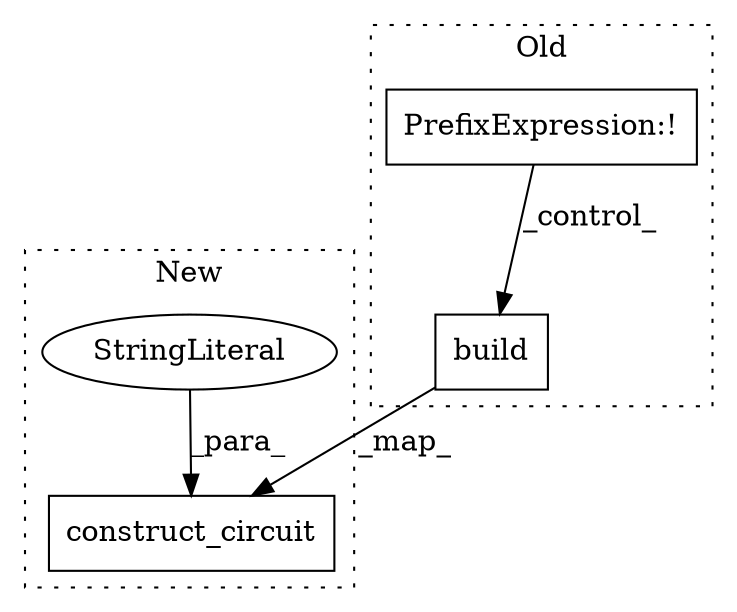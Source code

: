 digraph G {
subgraph cluster0 {
1 [label="build" a="32" s="2378,2390" l="6,1" shape="box"];
3 [label="PrefixExpression:!" a="38" s="2304" l="1" shape="box"];
label = "Old";
style="dotted";
}
subgraph cluster1 {
2 [label="construct_circuit" a="32" s="2339,2369" l="18,1" shape="box"];
4 [label="StringLiteral" a="45" s="2357" l="9" shape="ellipse"];
label = "New";
style="dotted";
}
1 -> 2 [label="_map_"];
3 -> 1 [label="_control_"];
4 -> 2 [label="_para_"];
}